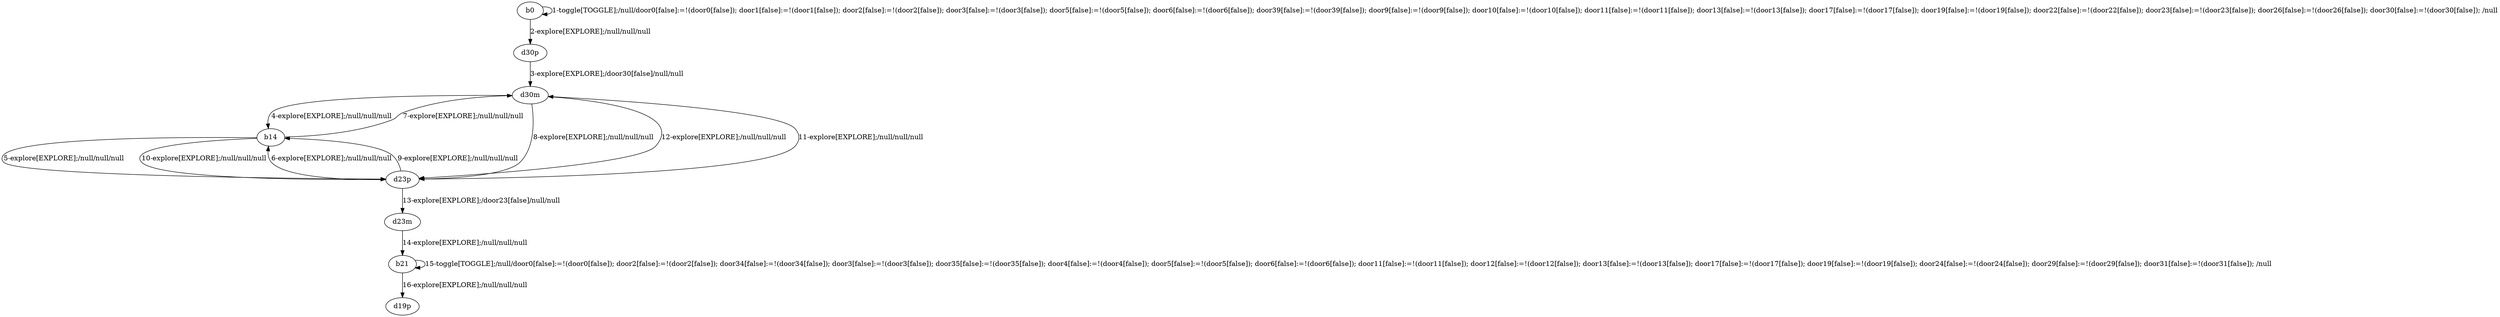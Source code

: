 # Total number of goals covered by this test: 3
# b21 --> d19p
# b21 --> b21
# d23m --> b21

digraph g {
"b0" -> "b0" [label = "1-toggle[TOGGLE];/null/door0[false]:=!(door0[false]); door1[false]:=!(door1[false]); door2[false]:=!(door2[false]); door3[false]:=!(door3[false]); door5[false]:=!(door5[false]); door6[false]:=!(door6[false]); door39[false]:=!(door39[false]); door9[false]:=!(door9[false]); door10[false]:=!(door10[false]); door11[false]:=!(door11[false]); door13[false]:=!(door13[false]); door17[false]:=!(door17[false]); door19[false]:=!(door19[false]); door22[false]:=!(door22[false]); door23[false]:=!(door23[false]); door26[false]:=!(door26[false]); door30[false]:=!(door30[false]); /null"];
"b0" -> "d30p" [label = "2-explore[EXPLORE];/null/null/null"];
"d30p" -> "d30m" [label = "3-explore[EXPLORE];/door30[false]/null/null"];
"d30m" -> "b14" [label = "4-explore[EXPLORE];/null/null/null"];
"b14" -> "d23p" [label = "5-explore[EXPLORE];/null/null/null"];
"d23p" -> "b14" [label = "6-explore[EXPLORE];/null/null/null"];
"b14" -> "d30m" [label = "7-explore[EXPLORE];/null/null/null"];
"d30m" -> "d23p" [label = "8-explore[EXPLORE];/null/null/null"];
"d23p" -> "b14" [label = "9-explore[EXPLORE];/null/null/null"];
"b14" -> "d23p" [label = "10-explore[EXPLORE];/null/null/null"];
"d23p" -> "d30m" [label = "11-explore[EXPLORE];/null/null/null"];
"d30m" -> "d23p" [label = "12-explore[EXPLORE];/null/null/null"];
"d23p" -> "d23m" [label = "13-explore[EXPLORE];/door23[false]/null/null"];
"d23m" -> "b21" [label = "14-explore[EXPLORE];/null/null/null"];
"b21" -> "b21" [label = "15-toggle[TOGGLE];/null/door0[false]:=!(door0[false]); door2[false]:=!(door2[false]); door34[false]:=!(door34[false]); door3[false]:=!(door3[false]); door35[false]:=!(door35[false]); door4[false]:=!(door4[false]); door5[false]:=!(door5[false]); door6[false]:=!(door6[false]); door11[false]:=!(door11[false]); door12[false]:=!(door12[false]); door13[false]:=!(door13[false]); door17[false]:=!(door17[false]); door19[false]:=!(door19[false]); door24[false]:=!(door24[false]); door29[false]:=!(door29[false]); door31[false]:=!(door31[false]); /null"];
"b21" -> "d19p" [label = "16-explore[EXPLORE];/null/null/null"];
}